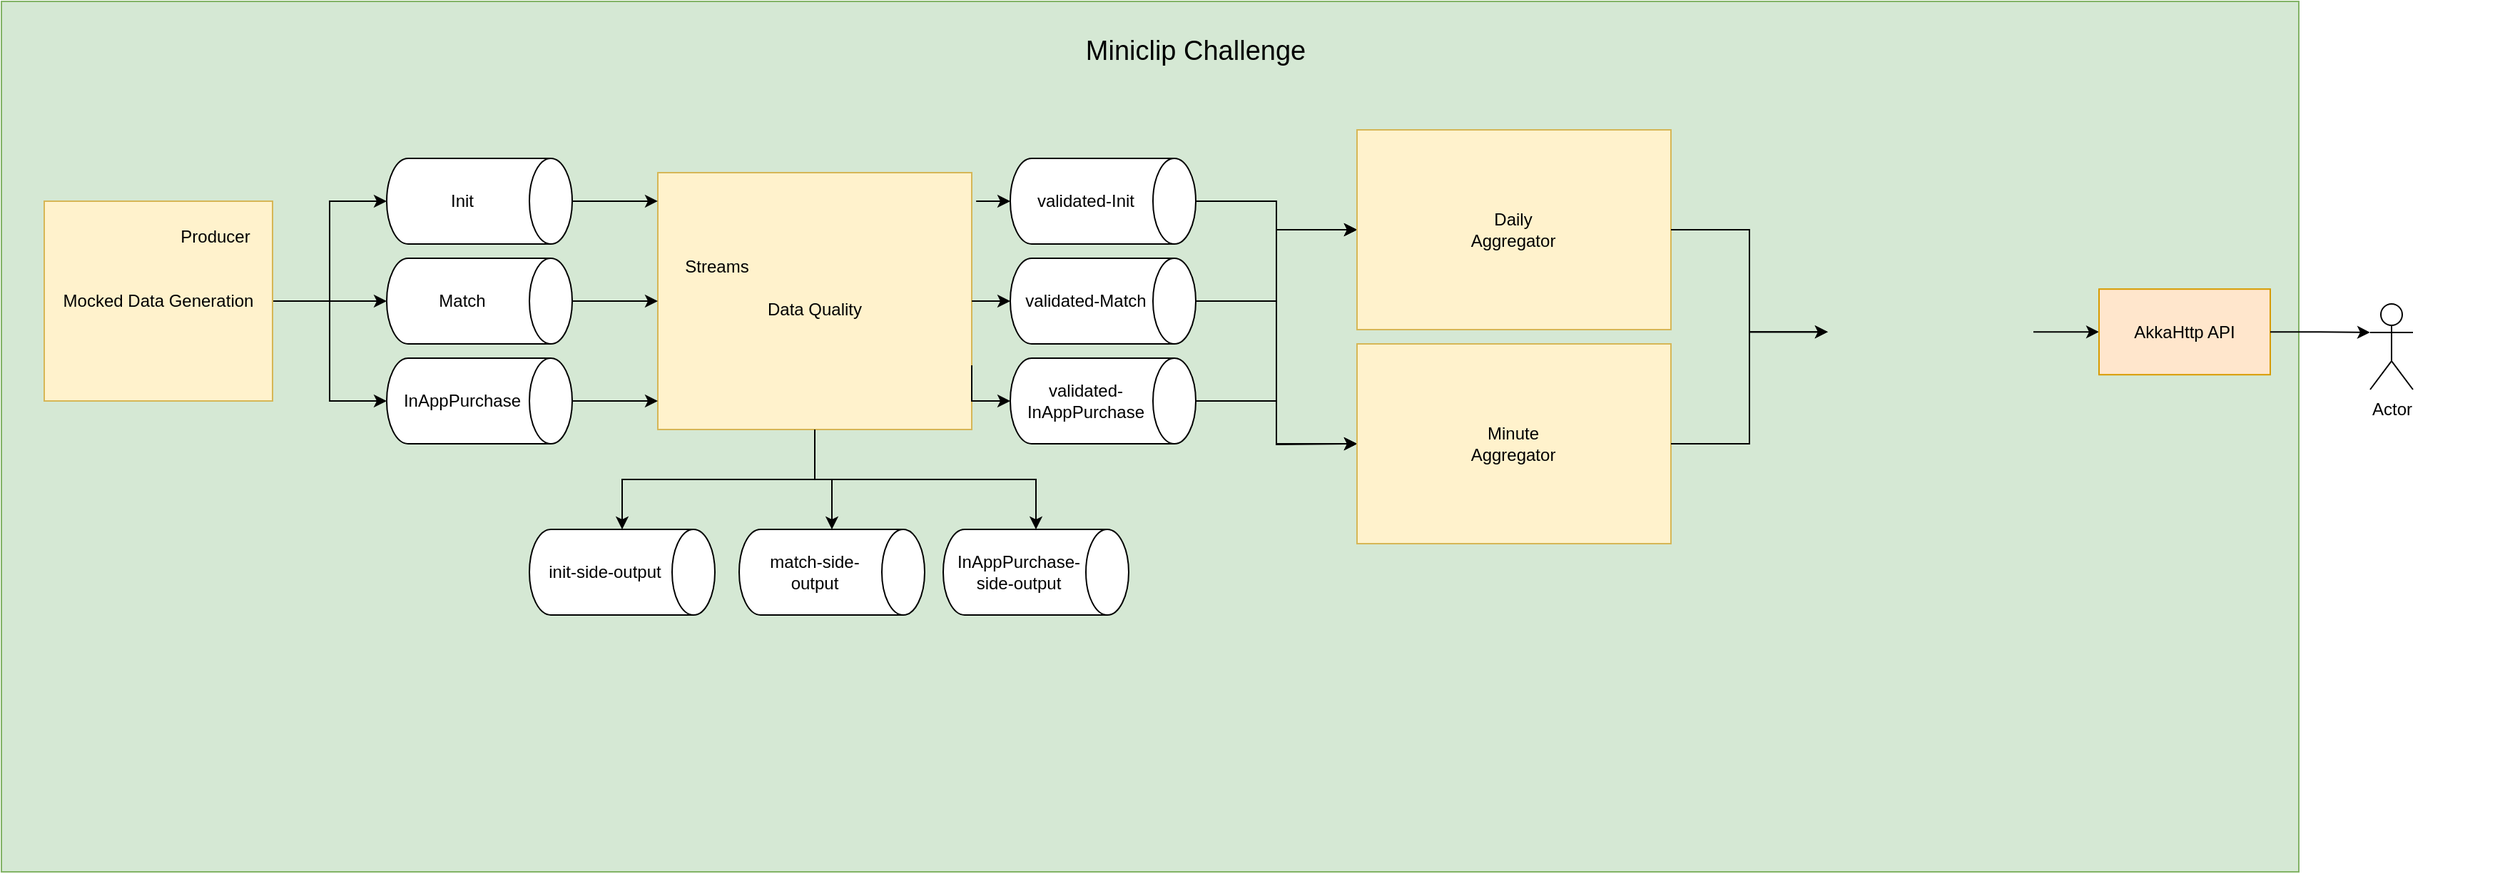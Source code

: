 <mxfile version="22.1.11" type="device">
  <diagram name="Page-1" id="0TALoKLqI4dgGJTdWtsB">
    <mxGraphModel dx="2608" dy="1809" grid="1" gridSize="10" guides="1" tooltips="1" connect="1" arrows="1" fold="1" page="1" pageScale="1" pageWidth="827" pageHeight="1169" math="0" shadow="0">
      <root>
        <mxCell id="0" />
        <mxCell id="1" parent="0" />
        <mxCell id="O2t9Av-0GKxcvZp_nYv6-1" value="" style="rounded=0;whiteSpace=wrap;html=1;fillColor=#d5e8d4;strokeColor=#82b366;" parent="1" vertex="1">
          <mxGeometry x="-1250" y="-210" width="1610" height="610" as="geometry" />
        </mxCell>
        <mxCell id="O2t9Av-0GKxcvZp_nYv6-2" value="&lt;font style=&quot;font-size: 19px;&quot;&gt;Miniclip Challenge&lt;/font&gt;" style="text;html=1;strokeColor=none;fillColor=none;align=center;verticalAlign=middle;whiteSpace=wrap;rounded=0;" parent="1" vertex="1">
          <mxGeometry x="-513" y="-190" width="200" height="30" as="geometry" />
        </mxCell>
        <mxCell id="O2t9Av-0GKxcvZp_nYv6-10" style="edgeStyle=orthogonalEdgeStyle;rounded=0;orthogonalLoop=1;jettySize=auto;html=1;exitX=1;exitY=0.5;exitDx=0;exitDy=0;" parent="1" source="O2t9Av-0GKxcvZp_nYv6-3" target="O2t9Av-0GKxcvZp_nYv6-7" edge="1">
          <mxGeometry relative="1" as="geometry" />
        </mxCell>
        <mxCell id="O2t9Av-0GKxcvZp_nYv6-11" style="edgeStyle=orthogonalEdgeStyle;rounded=0;orthogonalLoop=1;jettySize=auto;html=1;exitX=1;exitY=0.5;exitDx=0;exitDy=0;" parent="1" source="O2t9Av-0GKxcvZp_nYv6-3" target="O2t9Av-0GKxcvZp_nYv6-8" edge="1">
          <mxGeometry relative="1" as="geometry" />
        </mxCell>
        <mxCell id="O2t9Av-0GKxcvZp_nYv6-12" style="edgeStyle=orthogonalEdgeStyle;rounded=0;orthogonalLoop=1;jettySize=auto;html=1;exitX=1;exitY=0.5;exitDx=0;exitDy=0;" parent="1" source="O2t9Av-0GKxcvZp_nYv6-3" target="O2t9Av-0GKxcvZp_nYv6-9" edge="1">
          <mxGeometry relative="1" as="geometry" />
        </mxCell>
        <mxCell id="O2t9Av-0GKxcvZp_nYv6-7" value="Init" style="shape=cylinder3;whiteSpace=wrap;html=1;boundedLbl=1;backgroundOutline=1;size=15;direction=south;" parent="1" vertex="1">
          <mxGeometry x="-980" y="-100" width="130" height="60" as="geometry" />
        </mxCell>
        <mxCell id="O2t9Av-0GKxcvZp_nYv6-8" value="Match" style="shape=cylinder3;whiteSpace=wrap;html=1;boundedLbl=1;backgroundOutline=1;size=15;direction=south;" parent="1" vertex="1">
          <mxGeometry x="-980" y="-30" width="130" height="60" as="geometry" />
        </mxCell>
        <mxCell id="O2t9Av-0GKxcvZp_nYv6-9" value="InAppPurchase" style="shape=cylinder3;whiteSpace=wrap;html=1;boundedLbl=1;backgroundOutline=1;size=15;direction=south;" parent="1" vertex="1">
          <mxGeometry x="-980" y="40" width="130" height="60" as="geometry" />
        </mxCell>
        <mxCell id="O2t9Av-0GKxcvZp_nYv6-17" value="" style="group" parent="1" vertex="1" connectable="0">
          <mxGeometry x="-1220" y="-70" width="160" height="140" as="geometry" />
        </mxCell>
        <mxCell id="O2t9Av-0GKxcvZp_nYv6-3" value="Mocked Data Generation" style="rounded=0;whiteSpace=wrap;html=1;fillColor=#fff2cc;strokeColor=#d6b656;" parent="O2t9Av-0GKxcvZp_nYv6-17" vertex="1">
          <mxGeometry width="160" height="140" as="geometry" />
        </mxCell>
        <mxCell id="O2t9Av-0GKxcvZp_nYv6-15" value="" style="shape=image;verticalLabelPosition=bottom;labelBackgroundColor=default;verticalAlign=top;aspect=fixed;imageAspect=0;image=https://images.ctfassets.net/8vofjvai1hpv/6hQzSxAGSFR4IZJ59qJpSW/2956c440cb1a81d7d6a77cdf8059d094/103_kafka_logo.png;" parent="O2t9Av-0GKxcvZp_nYv6-17" vertex="1">
          <mxGeometry width="89.5" height="50" as="geometry" />
        </mxCell>
        <mxCell id="O2t9Av-0GKxcvZp_nYv6-16" value="Producer" style="text;html=1;strokeColor=none;fillColor=none;align=center;verticalAlign=middle;whiteSpace=wrap;rounded=0;" parent="O2t9Av-0GKxcvZp_nYv6-17" vertex="1">
          <mxGeometry x="89.5" y="10" width="60" height="30" as="geometry" />
        </mxCell>
        <mxCell id="O2t9Av-0GKxcvZp_nYv6-33" value="" style="group" parent="1" vertex="1" connectable="0">
          <mxGeometry x="-790" y="-90" width="220" height="180" as="geometry" />
        </mxCell>
        <mxCell id="O2t9Av-0GKxcvZp_nYv6-34" value="" style="rounded=0;whiteSpace=wrap;html=1;fillColor=#fff2cc;strokeColor=#d6b656;" parent="O2t9Av-0GKxcvZp_nYv6-33" vertex="1">
          <mxGeometry width="220" height="180" as="geometry" />
        </mxCell>
        <mxCell id="O2t9Av-0GKxcvZp_nYv6-35" value="" style="shape=image;verticalLabelPosition=bottom;labelBackgroundColor=default;verticalAlign=top;aspect=fixed;imageAspect=0;image=https://images.ctfassets.net/8vofjvai1hpv/6hQzSxAGSFR4IZJ59qJpSW/2956c440cb1a81d7d6a77cdf8059d094/103_kafka_logo.png;" parent="O2t9Av-0GKxcvZp_nYv6-33" vertex="1">
          <mxGeometry width="80" height="44.68" as="geometry" />
        </mxCell>
        <mxCell id="O2t9Av-0GKxcvZp_nYv6-36" value="Streams" style="text;html=1;strokeColor=none;fillColor=none;align=center;verticalAlign=middle;whiteSpace=wrap;rounded=0;" parent="O2t9Av-0GKxcvZp_nYv6-33" vertex="1">
          <mxGeometry x="6.986" y="50.004" width="69.474" height="32.143" as="geometry" />
        </mxCell>
        <mxCell id="O2t9Av-0GKxcvZp_nYv6-38" value="Data Quality" style="text;html=1;strokeColor=none;fillColor=none;align=center;verticalAlign=middle;whiteSpace=wrap;rounded=0;" parent="O2t9Av-0GKxcvZp_nYv6-33" vertex="1">
          <mxGeometry x="70" y="82.15" width="80" height="27" as="geometry" />
        </mxCell>
        <mxCell id="O2t9Av-0GKxcvZp_nYv6-40" style="edgeStyle=orthogonalEdgeStyle;rounded=0;orthogonalLoop=1;jettySize=auto;html=1;exitX=0.5;exitY=0;exitDx=0;exitDy=0;exitPerimeter=0;entryX=0;entryY=0.889;entryDx=0;entryDy=0;entryPerimeter=0;" parent="1" source="O2t9Av-0GKxcvZp_nYv6-9" edge="1">
          <mxGeometry relative="1" as="geometry">
            <mxPoint x="-790" y="70.02" as="targetPoint" />
          </mxGeometry>
        </mxCell>
        <mxCell id="O2t9Av-0GKxcvZp_nYv6-37" style="edgeStyle=orthogonalEdgeStyle;rounded=0;orthogonalLoop=1;jettySize=auto;html=1;exitX=0.5;exitY=0;exitDx=0;exitDy=0;exitPerimeter=0;" parent="1" source="O2t9Av-0GKxcvZp_nYv6-8" edge="1">
          <mxGeometry relative="1" as="geometry">
            <mxPoint x="-790" as="targetPoint" />
          </mxGeometry>
        </mxCell>
        <mxCell id="O2t9Av-0GKxcvZp_nYv6-25" style="edgeStyle=orthogonalEdgeStyle;rounded=0;orthogonalLoop=1;jettySize=auto;html=1;exitX=0.5;exitY=0;exitDx=0;exitDy=0;exitPerimeter=0;entryX=0;entryY=0.111;entryDx=0;entryDy=0;entryPerimeter=0;" parent="1" source="O2t9Av-0GKxcvZp_nYv6-7" edge="1">
          <mxGeometry relative="1" as="geometry">
            <mxPoint x="-790" y="-70.02" as="targetPoint" />
          </mxGeometry>
        </mxCell>
        <mxCell id="O2t9Av-0GKxcvZp_nYv6-59" style="edgeStyle=orthogonalEdgeStyle;rounded=0;orthogonalLoop=1;jettySize=auto;html=1;exitX=0.5;exitY=0;exitDx=0;exitDy=0;exitPerimeter=0;" parent="1" source="O2t9Av-0GKxcvZp_nYv6-43" target="O2t9Av-0GKxcvZp_nYv6-50" edge="1">
          <mxGeometry relative="1" as="geometry" />
        </mxCell>
        <mxCell id="O2t9Av-0GKxcvZp_nYv6-63" style="edgeStyle=orthogonalEdgeStyle;rounded=0;orthogonalLoop=1;jettySize=auto;html=1;exitX=0.5;exitY=0;exitDx=0;exitDy=0;exitPerimeter=0;entryX=0;entryY=0.5;entryDx=0;entryDy=0;" parent="1" source="O2t9Av-0GKxcvZp_nYv6-43" target="O2t9Av-0GKxcvZp_nYv6-56" edge="1">
          <mxGeometry relative="1" as="geometry" />
        </mxCell>
        <mxCell id="O2t9Av-0GKxcvZp_nYv6-43" value="validated-Init" style="shape=cylinder3;whiteSpace=wrap;html=1;boundedLbl=1;backgroundOutline=1;size=15;direction=south;" parent="1" vertex="1">
          <mxGeometry x="-543" y="-100" width="130" height="60" as="geometry" />
        </mxCell>
        <mxCell id="O2t9Av-0GKxcvZp_nYv6-60" style="edgeStyle=orthogonalEdgeStyle;rounded=0;orthogonalLoop=1;jettySize=auto;html=1;exitX=0.5;exitY=0;exitDx=0;exitDy=0;exitPerimeter=0;" parent="1" source="O2t9Av-0GKxcvZp_nYv6-44" target="O2t9Av-0GKxcvZp_nYv6-50" edge="1">
          <mxGeometry relative="1" as="geometry" />
        </mxCell>
        <mxCell id="O2t9Av-0GKxcvZp_nYv6-64" style="edgeStyle=orthogonalEdgeStyle;rounded=0;orthogonalLoop=1;jettySize=auto;html=1;exitX=0.5;exitY=0;exitDx=0;exitDy=0;exitPerimeter=0;entryX=0;entryY=0.5;entryDx=0;entryDy=0;" parent="1" source="O2t9Av-0GKxcvZp_nYv6-44" target="O2t9Av-0GKxcvZp_nYv6-56" edge="1">
          <mxGeometry relative="1" as="geometry" />
        </mxCell>
        <mxCell id="O2t9Av-0GKxcvZp_nYv6-44" value="validated-Match" style="shape=cylinder3;whiteSpace=wrap;html=1;boundedLbl=1;backgroundOutline=1;size=15;direction=south;" parent="1" vertex="1">
          <mxGeometry x="-543" y="-30" width="130" height="60" as="geometry" />
        </mxCell>
        <mxCell id="O2t9Av-0GKxcvZp_nYv6-62" style="edgeStyle=orthogonalEdgeStyle;rounded=0;orthogonalLoop=1;jettySize=auto;html=1;exitX=0.5;exitY=0;exitDx=0;exitDy=0;exitPerimeter=0;entryX=0;entryY=0.5;entryDx=0;entryDy=0;" parent="1" source="O2t9Av-0GKxcvZp_nYv6-45" target="O2t9Av-0GKxcvZp_nYv6-50" edge="1">
          <mxGeometry relative="1" as="geometry" />
        </mxCell>
        <mxCell id="O2t9Av-0GKxcvZp_nYv6-65" style="edgeStyle=orthogonalEdgeStyle;rounded=0;orthogonalLoop=1;jettySize=auto;html=1;exitX=0.5;exitY=0;exitDx=0;exitDy=0;exitPerimeter=0;" parent="1" source="O2t9Av-0GKxcvZp_nYv6-45" edge="1">
          <mxGeometry relative="1" as="geometry">
            <mxPoint x="-300" y="100" as="targetPoint" />
          </mxGeometry>
        </mxCell>
        <mxCell id="O2t9Av-0GKxcvZp_nYv6-45" value="validated-&lt;br&gt;InAppPurchase" style="shape=cylinder3;whiteSpace=wrap;html=1;boundedLbl=1;backgroundOutline=1;size=15;direction=south;" parent="1" vertex="1">
          <mxGeometry x="-543" y="40" width="130" height="60" as="geometry" />
        </mxCell>
        <mxCell id="O2t9Av-0GKxcvZp_nYv6-46" style="edgeStyle=orthogonalEdgeStyle;rounded=0;orthogonalLoop=1;jettySize=auto;html=1;exitX=1;exitY=0.5;exitDx=0;exitDy=0;entryX=0.5;entryY=1;entryDx=0;entryDy=0;entryPerimeter=0;" parent="1" source="O2t9Av-0GKxcvZp_nYv6-34" target="O2t9Av-0GKxcvZp_nYv6-44" edge="1">
          <mxGeometry relative="1" as="geometry" />
        </mxCell>
        <mxCell id="O2t9Av-0GKxcvZp_nYv6-47" style="edgeStyle=orthogonalEdgeStyle;rounded=0;orthogonalLoop=1;jettySize=auto;html=1;exitX=1.014;exitY=0.111;exitDx=0;exitDy=0;entryX=0.5;entryY=1;entryDx=0;entryDy=0;entryPerimeter=0;exitPerimeter=0;" parent="1" source="O2t9Av-0GKxcvZp_nYv6-34" target="O2t9Av-0GKxcvZp_nYv6-43" edge="1">
          <mxGeometry relative="1" as="geometry" />
        </mxCell>
        <mxCell id="O2t9Av-0GKxcvZp_nYv6-48" style="edgeStyle=orthogonalEdgeStyle;rounded=0;orthogonalLoop=1;jettySize=auto;html=1;exitX=1;exitY=0.75;exitDx=0;exitDy=0;entryX=0.5;entryY=1;entryDx=0;entryDy=0;entryPerimeter=0;" parent="1" source="O2t9Av-0GKxcvZp_nYv6-34" target="O2t9Av-0GKxcvZp_nYv6-45" edge="1">
          <mxGeometry relative="1" as="geometry">
            <Array as="points">
              <mxPoint x="-570" y="70" />
            </Array>
          </mxGeometry>
        </mxCell>
        <mxCell id="O2t9Av-0GKxcvZp_nYv6-49" value="" style="group" parent="1" vertex="1" connectable="0">
          <mxGeometry x="-300" y="-120" width="220" height="180" as="geometry" />
        </mxCell>
        <mxCell id="O2t9Av-0GKxcvZp_nYv6-50" value="" style="rounded=0;whiteSpace=wrap;html=1;fillColor=#fff2cc;strokeColor=#d6b656;" parent="O2t9Av-0GKxcvZp_nYv6-49" vertex="1">
          <mxGeometry width="220" height="140" as="geometry" />
        </mxCell>
        <mxCell id="O2t9Av-0GKxcvZp_nYv6-52" value="Daily Aggregator" style="text;html=1;strokeColor=none;fillColor=none;align=center;verticalAlign=middle;whiteSpace=wrap;rounded=0;" parent="O2t9Av-0GKxcvZp_nYv6-49" vertex="1">
          <mxGeometry x="75.266" y="53.924" width="69.474" height="32.143" as="geometry" />
        </mxCell>
        <mxCell id="O2t9Av-0GKxcvZp_nYv6-54" value="" style="shape=image;verticalLabelPosition=bottom;labelBackgroundColor=default;verticalAlign=top;aspect=fixed;imageAspect=0;image=https://w7.pngwing.com/pngs/1/687/png-transparent-apache-spark-apache-http-server-scala-apache-software-foundation-data-processing-others-miscellaneous-text-orange-thumbnail.png;" parent="O2t9Av-0GKxcvZp_nYv6-49" vertex="1">
          <mxGeometry width="60" height="60" as="geometry" />
        </mxCell>
        <mxCell id="O2t9Av-0GKxcvZp_nYv6-55" value="" style="group" parent="1" vertex="1" connectable="0">
          <mxGeometry x="-300" y="30" width="220" height="180" as="geometry" />
        </mxCell>
        <mxCell id="O2t9Av-0GKxcvZp_nYv6-56" value="" style="rounded=0;whiteSpace=wrap;html=1;fillColor=#fff2cc;strokeColor=#d6b656;" parent="O2t9Av-0GKxcvZp_nYv6-55" vertex="1">
          <mxGeometry width="220" height="140" as="geometry" />
        </mxCell>
        <mxCell id="O2t9Av-0GKxcvZp_nYv6-57" value="Minute Aggregator" style="text;html=1;strokeColor=none;fillColor=none;align=center;verticalAlign=middle;whiteSpace=wrap;rounded=0;" parent="O2t9Av-0GKxcvZp_nYv6-55" vertex="1">
          <mxGeometry x="75.266" y="53.924" width="69.474" height="32.143" as="geometry" />
        </mxCell>
        <mxCell id="O2t9Av-0GKxcvZp_nYv6-58" value="" style="shape=image;verticalLabelPosition=bottom;labelBackgroundColor=default;verticalAlign=top;aspect=fixed;imageAspect=0;image=https://w7.pngwing.com/pngs/1/687/png-transparent-apache-spark-apache-http-server-scala-apache-software-foundation-data-processing-others-miscellaneous-text-orange-thumbnail.png;" parent="O2t9Av-0GKxcvZp_nYv6-55" vertex="1">
          <mxGeometry width="60" height="60" as="geometry" />
        </mxCell>
        <mxCell id="O2t9Av-0GKxcvZp_nYv6-80" style="edgeStyle=orthogonalEdgeStyle;rounded=0;orthogonalLoop=1;jettySize=auto;html=1;exitX=1;exitY=0.5;exitDx=0;exitDy=0;" parent="1" source="O2t9Av-0GKxcvZp_nYv6-50" target="O2t9Av-0GKxcvZp_nYv6-84" edge="1">
          <mxGeometry relative="1" as="geometry">
            <mxPoint x="-30" y="-50" as="targetPoint" />
          </mxGeometry>
        </mxCell>
        <mxCell id="O2t9Av-0GKxcvZp_nYv6-81" style="edgeStyle=orthogonalEdgeStyle;rounded=0;orthogonalLoop=1;jettySize=auto;html=1;exitX=1;exitY=0.5;exitDx=0;exitDy=0;" parent="1" source="O2t9Av-0GKxcvZp_nYv6-56" target="O2t9Av-0GKxcvZp_nYv6-84" edge="1">
          <mxGeometry relative="1" as="geometry">
            <mxPoint x="-30" y="100.1" as="targetPoint" />
          </mxGeometry>
        </mxCell>
        <mxCell id="O2t9Av-0GKxcvZp_nYv6-89" style="edgeStyle=orthogonalEdgeStyle;rounded=0;orthogonalLoop=1;jettySize=auto;html=1;exitX=1;exitY=0.5;exitDx=0;exitDy=0;entryX=0;entryY=0.5;entryDx=0;entryDy=0;" parent="1" source="O2t9Av-0GKxcvZp_nYv6-84" target="O2t9Av-0GKxcvZp_nYv6-88" edge="1">
          <mxGeometry relative="1" as="geometry" />
        </mxCell>
        <mxCell id="O2t9Av-0GKxcvZp_nYv6-84" value="" style="shape=image;verticalLabelPosition=bottom;labelBackgroundColor=default;verticalAlign=top;aspect=fixed;imageAspect=0;image=https://e7.pngegg.com/pngimages/292/793/png-clipart-mongodb-logo-node-js-computer-icons-fontshop-international-angle-logo.png;" parent="1" vertex="1">
          <mxGeometry x="30" y="-56.8" width="144" height="156.8" as="geometry" />
        </mxCell>
        <mxCell id="O2t9Av-0GKxcvZp_nYv6-88" value="AkkaHttp API" style="rounded=0;whiteSpace=wrap;html=1;fillColor=#ffe6cc;strokeColor=#d79b00;" parent="1" vertex="1">
          <mxGeometry x="220" y="-8.4" width="120" height="60" as="geometry" />
        </mxCell>
        <mxCell id="O2t9Av-0GKxcvZp_nYv6-90" value="Actor" style="shape=umlActor;verticalLabelPosition=bottom;verticalAlign=top;html=1;outlineConnect=0;" parent="1" vertex="1">
          <mxGeometry x="410" y="2" width="30" height="60" as="geometry" />
        </mxCell>
        <mxCell id="O2t9Av-0GKxcvZp_nYv6-92" style="edgeStyle=orthogonalEdgeStyle;rounded=0;orthogonalLoop=1;jettySize=auto;html=1;exitX=1;exitY=0.5;exitDx=0;exitDy=0;entryX=0;entryY=0.333;entryDx=0;entryDy=0;entryPerimeter=0;" parent="1" source="O2t9Av-0GKxcvZp_nYv6-88" target="O2t9Av-0GKxcvZp_nYv6-90" edge="1">
          <mxGeometry relative="1" as="geometry" />
        </mxCell>
        <mxCell id="O2t9Av-0GKxcvZp_nYv6-94" value="&amp;nbsp; &amp;nbsp;" style="text;html=1;strokeColor=none;fillColor=none;align=center;verticalAlign=middle;whiteSpace=wrap;rounded=0;" parent="1" vertex="1">
          <mxGeometry x="440" y="-86.8" width="60" height="30" as="geometry" />
        </mxCell>
        <mxCell id="8YjMn7Jz8-Phf91Geb7w-1" value="init-side-output" style="shape=cylinder3;whiteSpace=wrap;html=1;boundedLbl=1;backgroundOutline=1;size=15;direction=south;" vertex="1" parent="1">
          <mxGeometry x="-880" y="160" width="130" height="60" as="geometry" />
        </mxCell>
        <mxCell id="8YjMn7Jz8-Phf91Geb7w-2" value="match-side-output" style="shape=cylinder3;whiteSpace=wrap;html=1;boundedLbl=1;backgroundOutline=1;size=15;direction=south;" vertex="1" parent="1">
          <mxGeometry x="-733" y="160" width="130" height="60" as="geometry" />
        </mxCell>
        <mxCell id="8YjMn7Jz8-Phf91Geb7w-3" value="InAppPurchase-side-output" style="shape=cylinder3;whiteSpace=wrap;html=1;boundedLbl=1;backgroundOutline=1;size=15;direction=south;" vertex="1" parent="1">
          <mxGeometry x="-590" y="160" width="130" height="60" as="geometry" />
        </mxCell>
        <mxCell id="8YjMn7Jz8-Phf91Geb7w-7" style="edgeStyle=orthogonalEdgeStyle;rounded=0;orthogonalLoop=1;jettySize=auto;html=1;exitX=0.5;exitY=1;exitDx=0;exitDy=0;" edge="1" parent="1" source="O2t9Av-0GKxcvZp_nYv6-34" target="8YjMn7Jz8-Phf91Geb7w-1">
          <mxGeometry relative="1" as="geometry" />
        </mxCell>
        <mxCell id="8YjMn7Jz8-Phf91Geb7w-8" style="edgeStyle=orthogonalEdgeStyle;rounded=0;orthogonalLoop=1;jettySize=auto;html=1;exitX=0.5;exitY=1;exitDx=0;exitDy=0;" edge="1" parent="1" source="O2t9Av-0GKxcvZp_nYv6-34" target="8YjMn7Jz8-Phf91Geb7w-2">
          <mxGeometry relative="1" as="geometry" />
        </mxCell>
        <mxCell id="8YjMn7Jz8-Phf91Geb7w-9" style="edgeStyle=orthogonalEdgeStyle;rounded=0;orthogonalLoop=1;jettySize=auto;html=1;exitX=0.5;exitY=1;exitDx=0;exitDy=0;" edge="1" parent="1" source="O2t9Av-0GKxcvZp_nYv6-34" target="8YjMn7Jz8-Phf91Geb7w-3">
          <mxGeometry relative="1" as="geometry" />
        </mxCell>
      </root>
    </mxGraphModel>
  </diagram>
</mxfile>

